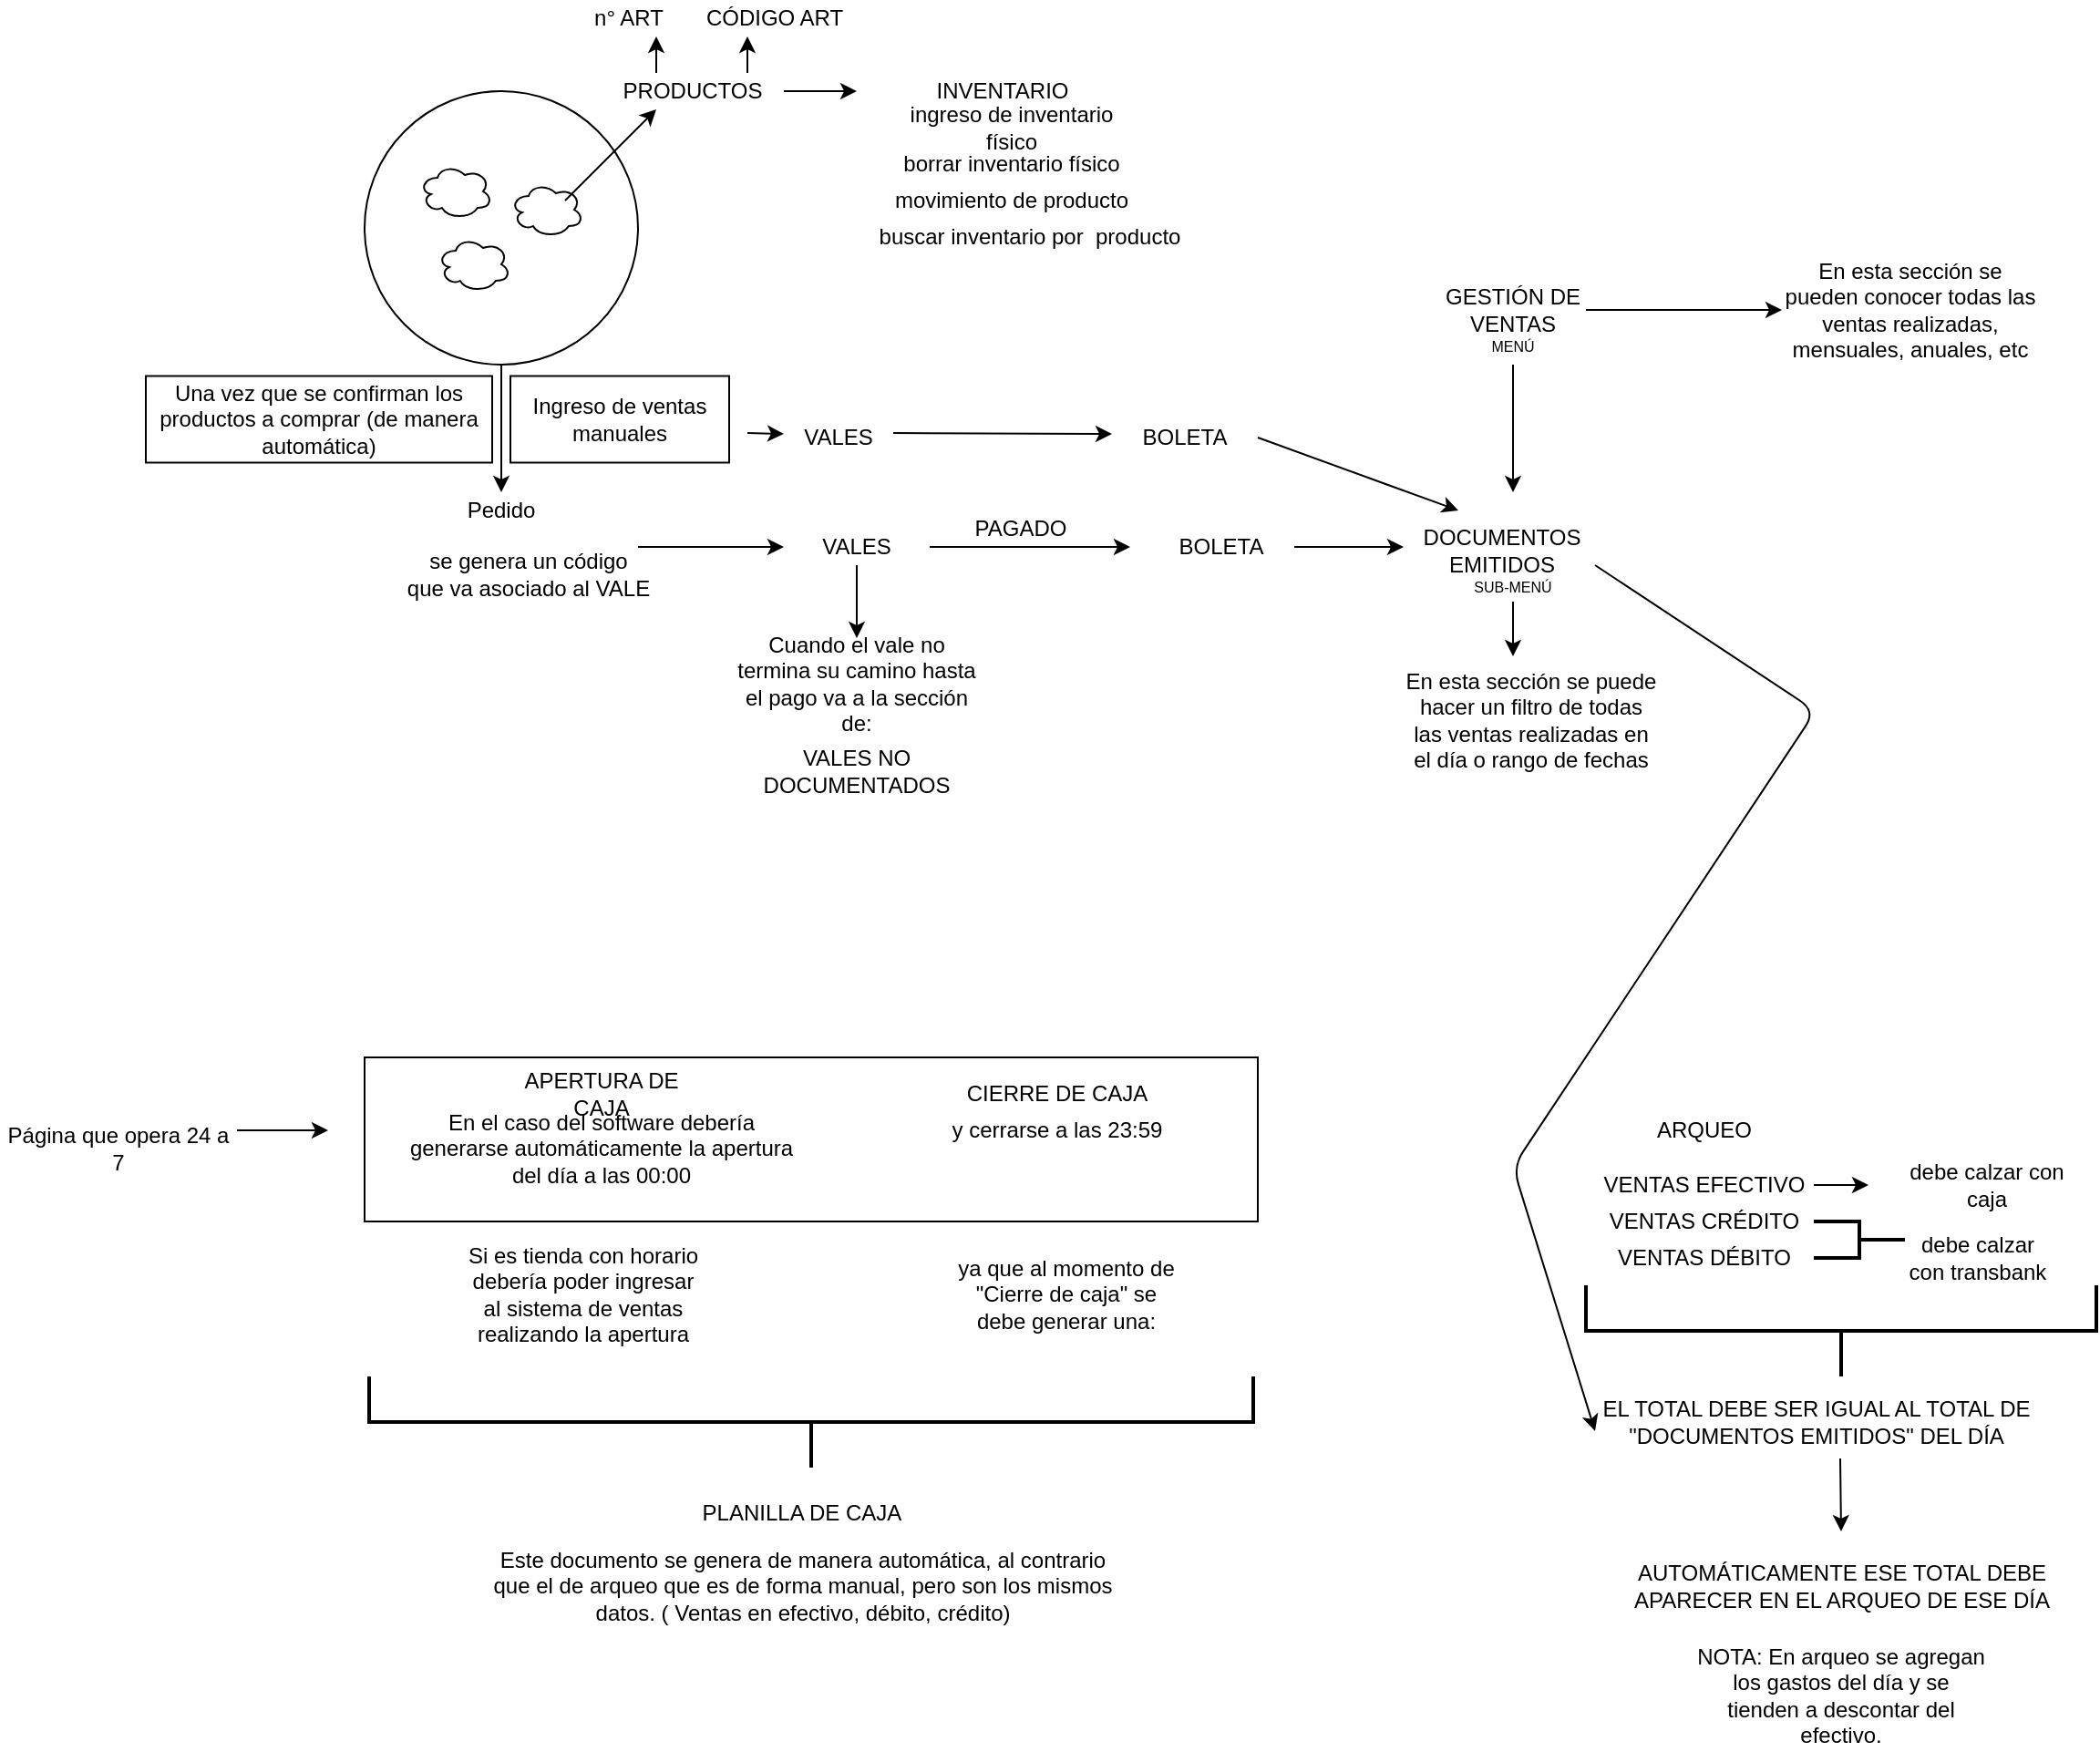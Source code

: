<mxfile version="15.0.2" type="github">
  <diagram id="-h8CS0RQun0GpcUelzVF" name="Page-1">
    <mxGraphModel dx="2138" dy="541" grid="1" gridSize="10" guides="1" tooltips="1" connect="1" arrows="1" fold="1" page="1" pageScale="1" pageWidth="1100" pageHeight="4000" math="0" shadow="0">
      <root>
        <mxCell id="0" />
        <mxCell id="1" parent="0" />
        <mxCell id="Yqb2accabi_V30I44o50-86" value="" style="rounded=0;whiteSpace=wrap;html=1;fontSize=12;" vertex="1" parent="1">
          <mxGeometry x="80" y="600" width="490" height="90" as="geometry" />
        </mxCell>
        <mxCell id="Yqb2accabi_V30I44o50-32" value="" style="rounded=0;whiteSpace=wrap;html=1;" vertex="1" parent="1">
          <mxGeometry x="-40" y="226.25" width="190" height="47.5" as="geometry" />
        </mxCell>
        <mxCell id="Yqb2accabi_V30I44o50-4" value="" style="ellipse;whiteSpace=wrap;html=1;aspect=fixed;" vertex="1" parent="1">
          <mxGeometry x="80" y="70" width="150" height="150" as="geometry" />
        </mxCell>
        <mxCell id="Yqb2accabi_V30I44o50-5" value="" style="ellipse;shape=cloud;whiteSpace=wrap;html=1;" vertex="1" parent="1">
          <mxGeometry x="110" y="110" width="40" height="30" as="geometry" />
        </mxCell>
        <mxCell id="Yqb2accabi_V30I44o50-6" value="" style="ellipse;shape=cloud;whiteSpace=wrap;html=1;" vertex="1" parent="1">
          <mxGeometry x="120" y="150" width="40" height="30" as="geometry" />
        </mxCell>
        <mxCell id="Yqb2accabi_V30I44o50-7" value="" style="ellipse;shape=cloud;whiteSpace=wrap;html=1;" vertex="1" parent="1">
          <mxGeometry x="160" y="120" width="40" height="30" as="geometry" />
        </mxCell>
        <mxCell id="Yqb2accabi_V30I44o50-8" value="" style="endArrow=classic;html=1;exitX=0.5;exitY=1;exitDx=0;exitDy=0;" edge="1" parent="1" source="Yqb2accabi_V30I44o50-4" target="Yqb2accabi_V30I44o50-9">
          <mxGeometry width="50" height="50" relative="1" as="geometry">
            <mxPoint x="500" y="300" as="sourcePoint" />
            <mxPoint x="155" y="290" as="targetPoint" />
          </mxGeometry>
        </mxCell>
        <mxCell id="Yqb2accabi_V30I44o50-9" value="Pedido" style="text;html=1;strokeColor=none;fillColor=none;align=center;verticalAlign=middle;whiteSpace=wrap;rounded=0;" vertex="1" parent="1">
          <mxGeometry x="135" y="290" width="40" height="20" as="geometry" />
        </mxCell>
        <mxCell id="Yqb2accabi_V30I44o50-10" value="Cuando el vale no termina su camino hasta el pago va a la sección de:" style="text;html=1;strokeColor=none;fillColor=none;align=center;verticalAlign=middle;whiteSpace=wrap;rounded=0;" vertex="1" parent="1">
          <mxGeometry x="280" y="380" width="140" height="30" as="geometry" />
        </mxCell>
        <mxCell id="Yqb2accabi_V30I44o50-11" value="" style="endArrow=classic;html=1;" edge="1" parent="1">
          <mxGeometry width="50" height="50" relative="1" as="geometry">
            <mxPoint x="230" y="320" as="sourcePoint" />
            <mxPoint x="310" y="320" as="targetPoint" />
          </mxGeometry>
        </mxCell>
        <mxCell id="Yqb2accabi_V30I44o50-12" value="VALES" style="text;html=1;strokeColor=none;fillColor=none;align=center;verticalAlign=middle;whiteSpace=wrap;rounded=0;" vertex="1" parent="1">
          <mxGeometry x="330" y="310" width="40" height="20" as="geometry" />
        </mxCell>
        <mxCell id="Yqb2accabi_V30I44o50-14" value="Una vez que se confirman los productos a comprar (de manera automática)" style="text;html=1;strokeColor=none;fillColor=none;align=center;verticalAlign=middle;whiteSpace=wrap;rounded=0;" vertex="1" parent="1">
          <mxGeometry x="-40" y="240" width="190" height="20" as="geometry" />
        </mxCell>
        <mxCell id="Yqb2accabi_V30I44o50-16" value="" style="endArrow=classic;html=1;" edge="1" parent="1">
          <mxGeometry width="50" height="50" relative="1" as="geometry">
            <mxPoint x="390" y="320" as="sourcePoint" />
            <mxPoint x="500" y="320" as="targetPoint" />
          </mxGeometry>
        </mxCell>
        <mxCell id="Yqb2accabi_V30I44o50-17" value="PAGADO" style="text;html=1;strokeColor=none;fillColor=none;align=center;verticalAlign=middle;whiteSpace=wrap;rounded=0;" vertex="1" parent="1">
          <mxGeometry x="420" y="300" width="40" height="20" as="geometry" />
        </mxCell>
        <mxCell id="Yqb2accabi_V30I44o50-18" value="BOLETA" style="text;html=1;strokeColor=none;fillColor=none;align=center;verticalAlign=middle;whiteSpace=wrap;rounded=0;" vertex="1" parent="1">
          <mxGeometry x="530" y="310" width="40" height="20" as="geometry" />
        </mxCell>
        <mxCell id="Yqb2accabi_V30I44o50-19" value="&lt;div&gt;se genera un código&lt;/div&gt;&lt;div&gt;que va asociado al VALE&lt;br&gt;&lt;/div&gt;" style="text;html=1;strokeColor=none;fillColor=none;align=center;verticalAlign=middle;whiteSpace=wrap;rounded=0;" vertex="1" parent="1">
          <mxGeometry x="100" y="320" width="140" height="30" as="geometry" />
        </mxCell>
        <mxCell id="Yqb2accabi_V30I44o50-20" value="" style="endArrow=classic;html=1;exitX=0.5;exitY=1;exitDx=0;exitDy=0;" edge="1" parent="1" source="Yqb2accabi_V30I44o50-12">
          <mxGeometry width="50" height="50" relative="1" as="geometry">
            <mxPoint x="280" y="380" as="sourcePoint" />
            <mxPoint x="350" y="370" as="targetPoint" />
          </mxGeometry>
        </mxCell>
        <mxCell id="Yqb2accabi_V30I44o50-21" value="VALES NO DOCUMENTADOS" style="text;html=1;strokeColor=none;fillColor=none;align=center;verticalAlign=middle;whiteSpace=wrap;rounded=0;" vertex="1" parent="1">
          <mxGeometry x="330" y="433" width="40" height="20" as="geometry" />
        </mxCell>
        <mxCell id="Yqb2accabi_V30I44o50-22" value="" style="endArrow=classic;html=1;" edge="1" parent="1">
          <mxGeometry width="50" height="50" relative="1" as="geometry">
            <mxPoint x="590" y="320" as="sourcePoint" />
            <mxPoint x="650" y="320" as="targetPoint" />
          </mxGeometry>
        </mxCell>
        <mxCell id="Yqb2accabi_V30I44o50-23" value="DOCUMENTOS EMITIDOS" style="text;html=1;strokeColor=none;fillColor=none;align=center;verticalAlign=middle;whiteSpace=wrap;rounded=0;" vertex="1" parent="1">
          <mxGeometry x="684" y="312" width="40" height="20" as="geometry" />
        </mxCell>
        <mxCell id="Yqb2accabi_V30I44o50-25" value="" style="endArrow=classic;html=1;" edge="1" parent="1">
          <mxGeometry width="50" height="50" relative="1" as="geometry">
            <mxPoint x="710" y="350" as="sourcePoint" />
            <mxPoint x="710" y="380" as="targetPoint" />
          </mxGeometry>
        </mxCell>
        <mxCell id="Yqb2accabi_V30I44o50-26" value="En esta sección se pueden conocer todas las ventas realizadas, mensuales, anuales, etc" style="text;html=1;strokeColor=none;fillColor=none;align=center;verticalAlign=middle;whiteSpace=wrap;rounded=0;" vertex="1" parent="1">
          <mxGeometry x="857.5" y="175" width="140" height="30" as="geometry" />
        </mxCell>
        <mxCell id="Yqb2accabi_V30I44o50-30" value="" style="rounded=0;whiteSpace=wrap;html=1;" vertex="1" parent="1">
          <mxGeometry x="160" y="226.25" width="120" height="47.5" as="geometry" />
        </mxCell>
        <mxCell id="Yqb2accabi_V30I44o50-27" value="Ingreso de ventas manuales" style="text;html=1;strokeColor=none;fillColor=none;align=center;verticalAlign=middle;whiteSpace=wrap;rounded=0;" vertex="1" parent="1">
          <mxGeometry x="165" y="242.5" width="110" height="15" as="geometry" />
        </mxCell>
        <mxCell id="Yqb2accabi_V30I44o50-34" value="" style="endArrow=classic;html=1;" edge="1" parent="1">
          <mxGeometry width="50" height="50" relative="1" as="geometry">
            <mxPoint x="190" y="130" as="sourcePoint" />
            <mxPoint x="240" y="80" as="targetPoint" />
          </mxGeometry>
        </mxCell>
        <mxCell id="Yqb2accabi_V30I44o50-35" value="PRODUCTOS" style="text;html=1;strokeColor=none;fillColor=none;align=center;verticalAlign=middle;whiteSpace=wrap;rounded=0;" vertex="1" parent="1">
          <mxGeometry x="240" y="60" width="40" height="20" as="geometry" />
        </mxCell>
        <mxCell id="Yqb2accabi_V30I44o50-36" value="" style="endArrow=classic;html=1;" edge="1" parent="1">
          <mxGeometry width="50" height="50" relative="1" as="geometry">
            <mxPoint x="290" y="257.5" as="sourcePoint" />
            <mxPoint x="310" y="258" as="targetPoint" />
          </mxGeometry>
        </mxCell>
        <mxCell id="Yqb2accabi_V30I44o50-37" value="VALES" style="text;html=1;strokeColor=none;fillColor=none;align=center;verticalAlign=middle;whiteSpace=wrap;rounded=0;" vertex="1" parent="1">
          <mxGeometry x="320" y="250" width="40" height="20" as="geometry" />
        </mxCell>
        <mxCell id="Yqb2accabi_V30I44o50-40" value="" style="endArrow=classic;html=1;" edge="1" parent="1">
          <mxGeometry width="50" height="50" relative="1" as="geometry">
            <mxPoint x="370" y="257.5" as="sourcePoint" />
            <mxPoint x="490" y="258" as="targetPoint" />
          </mxGeometry>
        </mxCell>
        <mxCell id="Yqb2accabi_V30I44o50-41" value="BOLETA" style="text;html=1;strokeColor=none;fillColor=none;align=center;verticalAlign=middle;whiteSpace=wrap;rounded=0;" vertex="1" parent="1">
          <mxGeometry x="510" y="250" width="40" height="20" as="geometry" />
        </mxCell>
        <mxCell id="Yqb2accabi_V30I44o50-42" value="" style="endArrow=classic;html=1;" edge="1" parent="1">
          <mxGeometry width="50" height="50" relative="1" as="geometry">
            <mxPoint x="570" y="260" as="sourcePoint" />
            <mxPoint x="680" y="300" as="targetPoint" />
          </mxGeometry>
        </mxCell>
        <mxCell id="Yqb2accabi_V30I44o50-43" value="GESTIÓN DE VENTAS" style="text;html=1;strokeColor=none;fillColor=none;align=center;verticalAlign=middle;whiteSpace=wrap;rounded=0;" vertex="1" parent="1">
          <mxGeometry x="665" y="180" width="90" height="20" as="geometry" />
        </mxCell>
        <mxCell id="Yqb2accabi_V30I44o50-44" value="En esta sección se puede hacer un filtro de todas las ventas realizadas en el día o rango de fechas" style="text;html=1;strokeColor=none;fillColor=none;align=center;verticalAlign=middle;whiteSpace=wrap;rounded=0;" vertex="1" parent="1">
          <mxGeometry x="650" y="400" width="140" height="30" as="geometry" />
        </mxCell>
        <mxCell id="Yqb2accabi_V30I44o50-45" value="" style="endArrow=classic;html=1;" edge="1" parent="1" target="Yqb2accabi_V30I44o50-26">
          <mxGeometry width="50" height="50" relative="1" as="geometry">
            <mxPoint x="750" y="190" as="sourcePoint" />
            <mxPoint x="800" y="140" as="targetPoint" />
          </mxGeometry>
        </mxCell>
        <mxCell id="Yqb2accabi_V30I44o50-46" value="" style="endArrow=classic;html=1;" edge="1" parent="1">
          <mxGeometry width="50" height="50" relative="1" as="geometry">
            <mxPoint x="710" y="220" as="sourcePoint" />
            <mxPoint x="710" y="290" as="targetPoint" />
          </mxGeometry>
        </mxCell>
        <mxCell id="Yqb2accabi_V30I44o50-47" value="MENÚ" style="text;html=1;strokeColor=none;fillColor=none;align=center;verticalAlign=middle;whiteSpace=wrap;rounded=0;fontSize=8;" vertex="1" parent="1">
          <mxGeometry x="690" y="200" width="40" height="20" as="geometry" />
        </mxCell>
        <mxCell id="Yqb2accabi_V30I44o50-48" value="SUB-MENÚ" style="text;html=1;strokeColor=none;fillColor=none;align=center;verticalAlign=middle;whiteSpace=wrap;rounded=0;fontSize=8;" vertex="1" parent="1">
          <mxGeometry x="680" y="332" width="60" height="20" as="geometry" />
        </mxCell>
        <mxCell id="Yqb2accabi_V30I44o50-49" value="" style="endArrow=classic;html=1;fontSize=8;" edge="1" parent="1">
          <mxGeometry width="50" height="50" relative="1" as="geometry">
            <mxPoint x="310" y="70" as="sourcePoint" />
            <mxPoint x="350" y="70" as="targetPoint" />
          </mxGeometry>
        </mxCell>
        <mxCell id="Yqb2accabi_V30I44o50-51" value="INVENTARIO" style="text;html=1;strokeColor=none;fillColor=none;align=center;verticalAlign=middle;whiteSpace=wrap;rounded=0;" vertex="1" parent="1">
          <mxGeometry x="410" y="60" width="40" height="20" as="geometry" />
        </mxCell>
        <mxCell id="Yqb2accabi_V30I44o50-53" value="" style="endArrow=classic;html=1;fontSize=8;" edge="1" parent="1">
          <mxGeometry width="50" height="50" relative="1" as="geometry">
            <mxPoint x="240" y="60" as="sourcePoint" />
            <mxPoint x="240" y="40" as="targetPoint" />
          </mxGeometry>
        </mxCell>
        <mxCell id="Yqb2accabi_V30I44o50-54" value="" style="endArrow=classic;html=1;fontSize=8;" edge="1" parent="1">
          <mxGeometry width="50" height="50" relative="1" as="geometry">
            <mxPoint x="290" y="60" as="sourcePoint" />
            <mxPoint x="290" y="40" as="targetPoint" />
          </mxGeometry>
        </mxCell>
        <mxCell id="Yqb2accabi_V30I44o50-56" value="n° ART" style="text;html=1;strokeColor=none;fillColor=none;align=center;verticalAlign=middle;whiteSpace=wrap;rounded=0;fontSize=12;" vertex="1" parent="1">
          <mxGeometry x="190" y="20" width="70" height="20" as="geometry" />
        </mxCell>
        <mxCell id="Yqb2accabi_V30I44o50-57" value="CÓDIGO ART" style="text;html=1;strokeColor=none;fillColor=none;align=center;verticalAlign=middle;whiteSpace=wrap;rounded=0;fontSize=12;" vertex="1" parent="1">
          <mxGeometry x="260" y="20" width="90" height="20" as="geometry" />
        </mxCell>
        <mxCell id="Yqb2accabi_V30I44o50-58" value="movimiento de producto" style="text;html=1;strokeColor=none;fillColor=none;align=center;verticalAlign=middle;whiteSpace=wrap;rounded=0;" vertex="1" parent="1">
          <mxGeometry x="365" y="120" width="140" height="20" as="geometry" />
        </mxCell>
        <mxCell id="Yqb2accabi_V30I44o50-59" value="ingreso de inventario físico" style="text;html=1;strokeColor=none;fillColor=none;align=center;verticalAlign=middle;whiteSpace=wrap;rounded=0;" vertex="1" parent="1">
          <mxGeometry x="365" y="80" width="140" height="20" as="geometry" />
        </mxCell>
        <mxCell id="Yqb2accabi_V30I44o50-60" value="borrar inventario físico" style="text;html=1;strokeColor=none;fillColor=none;align=center;verticalAlign=middle;whiteSpace=wrap;rounded=0;" vertex="1" parent="1">
          <mxGeometry x="365" y="100" width="140" height="20" as="geometry" />
        </mxCell>
        <mxCell id="Yqb2accabi_V30I44o50-61" value="buscar inventario por&amp;nbsp; producto" style="text;html=1;strokeColor=none;fillColor=none;align=center;verticalAlign=middle;whiteSpace=wrap;rounded=0;" vertex="1" parent="1">
          <mxGeometry x="350" y="140" width="190" height="20" as="geometry" />
        </mxCell>
        <mxCell id="Yqb2accabi_V30I44o50-62" value="PLANILLA DE CAJA" style="text;html=1;strokeColor=none;fillColor=none;align=center;verticalAlign=middle;whiteSpace=wrap;rounded=0;" vertex="1" parent="1">
          <mxGeometry x="260" y="840" width="120" height="20" as="geometry" />
        </mxCell>
        <mxCell id="Yqb2accabi_V30I44o50-63" value="APERTURA DE CAJA" style="text;html=1;strokeColor=none;fillColor=none;align=center;verticalAlign=middle;whiteSpace=wrap;rounded=0;" vertex="1" parent="1">
          <mxGeometry x="150" y="610" width="120" height="20" as="geometry" />
        </mxCell>
        <mxCell id="Yqb2accabi_V30I44o50-64" value="ARQUEO" style="text;html=1;strokeColor=none;fillColor=none;align=center;verticalAlign=middle;whiteSpace=wrap;rounded=0;" vertex="1" parent="1">
          <mxGeometry x="755" y="630" width="120" height="20" as="geometry" />
        </mxCell>
        <mxCell id="Yqb2accabi_V30I44o50-65" value="CIERRE DE CAJA" style="text;html=1;strokeColor=none;fillColor=none;align=center;verticalAlign=middle;whiteSpace=wrap;rounded=0;" vertex="1" parent="1">
          <mxGeometry x="400" y="610" width="120" height="20" as="geometry" />
        </mxCell>
        <mxCell id="Yqb2accabi_V30I44o50-66" value="VENTAS EFECTIVO" style="text;html=1;strokeColor=none;fillColor=none;align=center;verticalAlign=middle;whiteSpace=wrap;rounded=0;" vertex="1" parent="1">
          <mxGeometry x="755" y="660" width="120" height="20" as="geometry" />
        </mxCell>
        <mxCell id="Yqb2accabi_V30I44o50-67" value="VENTAS CRÉDITO" style="text;html=1;strokeColor=none;fillColor=none;align=center;verticalAlign=middle;whiteSpace=wrap;rounded=0;" vertex="1" parent="1">
          <mxGeometry x="755" y="680" width="120" height="20" as="geometry" />
        </mxCell>
        <mxCell id="Yqb2accabi_V30I44o50-68" value="VENTAS DÉBITO" style="text;html=1;strokeColor=none;fillColor=none;align=center;verticalAlign=middle;whiteSpace=wrap;rounded=0;" vertex="1" parent="1">
          <mxGeometry x="755" y="700" width="120" height="20" as="geometry" />
        </mxCell>
        <mxCell id="Yqb2accabi_V30I44o50-71" value="" style="strokeWidth=2;html=1;shape=mxgraph.flowchart.annotation_2;align=left;labelPosition=right;pointerEvents=1;fontSize=12;rotation=-90;" vertex="1" parent="1">
          <mxGeometry x="865" y="610" width="50" height="280" as="geometry" />
        </mxCell>
        <mxCell id="Yqb2accabi_V30I44o50-72" value="" style="strokeWidth=2;html=1;shape=mxgraph.flowchart.annotation_2;align=left;labelPosition=right;pointerEvents=1;fontSize=12;rotation=-180;" vertex="1" parent="1">
          <mxGeometry x="875" y="690" width="50" height="20" as="geometry" />
        </mxCell>
        <mxCell id="Yqb2accabi_V30I44o50-73" value="debe calzar con caja" style="text;html=1;strokeColor=none;fillColor=none;align=center;verticalAlign=middle;whiteSpace=wrap;rounded=0;fontSize=12;" vertex="1" parent="1">
          <mxGeometry x="915" y="660" width="110" height="20" as="geometry" />
        </mxCell>
        <mxCell id="Yqb2accabi_V30I44o50-76" value="" style="endArrow=classic;html=1;fontSize=12;" edge="1" parent="1">
          <mxGeometry width="50" height="50" relative="1" as="geometry">
            <mxPoint x="875" y="670" as="sourcePoint" />
            <mxPoint x="905" y="670" as="targetPoint" />
          </mxGeometry>
        </mxCell>
        <mxCell id="Yqb2accabi_V30I44o50-77" value="debe calzar con transbank" style="text;html=1;strokeColor=none;fillColor=none;align=center;verticalAlign=middle;whiteSpace=wrap;rounded=0;fontSize=12;" vertex="1" parent="1">
          <mxGeometry x="925" y="700" width="80" height="20" as="geometry" />
        </mxCell>
        <mxCell id="Yqb2accabi_V30I44o50-79" value="EL TOTAL DEBE SER IGUAL AL TOTAL DE &quot;DOCUMENTOS EMITIDOS&quot; DEL DÍA" style="text;html=1;strokeColor=none;fillColor=none;align=center;verticalAlign=middle;whiteSpace=wrap;rounded=0;" vertex="1" parent="1">
          <mxGeometry x="755" y="790" width="242.5" height="20" as="geometry" />
        </mxCell>
        <mxCell id="Yqb2accabi_V30I44o50-81" value="" style="endArrow=classic;html=1;fontSize=12;" edge="1" parent="1">
          <mxGeometry width="50" height="50" relative="1" as="geometry">
            <mxPoint x="889.5" y="820" as="sourcePoint" />
            <mxPoint x="890" y="860" as="targetPoint" />
          </mxGeometry>
        </mxCell>
        <mxCell id="Yqb2accabi_V30I44o50-82" value="AUTOMÁTICAMENTE ESE TOTAL DEBE APARECER EN EL ARQUEO DE ESE DÍA" style="text;html=1;strokeColor=none;fillColor=none;align=center;verticalAlign=middle;whiteSpace=wrap;rounded=0;" vertex="1" parent="1">
          <mxGeometry x="768.75" y="880" width="242.5" height="20" as="geometry" />
        </mxCell>
        <mxCell id="Yqb2accabi_V30I44o50-83" value="En el caso del software debería generarse automáticamente la apertura del día a las 00:00" style="text;html=1;strokeColor=none;fillColor=none;align=center;verticalAlign=middle;whiteSpace=wrap;rounded=0;fontSize=12;" vertex="1" parent="1">
          <mxGeometry x="100" y="640" width="220" height="20" as="geometry" />
        </mxCell>
        <mxCell id="Yqb2accabi_V30I44o50-84" value="y cerrarse a las 23:59" style="text;html=1;strokeColor=none;fillColor=none;align=center;verticalAlign=middle;whiteSpace=wrap;rounded=0;fontSize=12;" vertex="1" parent="1">
          <mxGeometry x="350" y="630" width="220" height="20" as="geometry" />
        </mxCell>
        <mxCell id="Yqb2accabi_V30I44o50-85" value="Si es tienda con horario debería poder ingresar al sistema de ventas realizando la apertura" style="text;html=1;strokeColor=none;fillColor=none;align=center;verticalAlign=middle;whiteSpace=wrap;rounded=0;fontSize=12;" vertex="1" parent="1">
          <mxGeometry x="135" y="720" width="130" height="20" as="geometry" />
        </mxCell>
        <mxCell id="Yqb2accabi_V30I44o50-87" value="" style="endArrow=classic;html=1;fontSize=12;" edge="1" parent="1">
          <mxGeometry width="50" height="50" relative="1" as="geometry">
            <mxPoint x="10" y="640" as="sourcePoint" />
            <mxPoint x="60" y="640" as="targetPoint" />
          </mxGeometry>
        </mxCell>
        <mxCell id="Yqb2accabi_V30I44o50-88" value="Página que opera 24 a 7" style="text;html=1;strokeColor=none;fillColor=none;align=center;verticalAlign=middle;whiteSpace=wrap;rounded=0;fontSize=12;" vertex="1" parent="1">
          <mxGeometry x="-120" y="640" width="130" height="20" as="geometry" />
        </mxCell>
        <mxCell id="Yqb2accabi_V30I44o50-89" value="ya que al momento de &quot;Cierre de caja&quot; se debe generar una:" style="text;html=1;strokeColor=none;fillColor=none;align=center;verticalAlign=middle;whiteSpace=wrap;rounded=0;fontSize=12;" vertex="1" parent="1">
          <mxGeometry x="400" y="720" width="130" height="20" as="geometry" />
        </mxCell>
        <mxCell id="Yqb2accabi_V30I44o50-92" value="" style="strokeWidth=2;html=1;shape=mxgraph.flowchart.annotation_2;align=left;labelPosition=right;pointerEvents=1;fontSize=12;rotation=-90;" vertex="1" parent="1">
          <mxGeometry x="300" y="557.5" width="50" height="485" as="geometry" />
        </mxCell>
        <mxCell id="Yqb2accabi_V30I44o50-93" value="Este documento se genera de manera automática, al contrario que el de arqueo que es de forma manual, pero son los mismos datos. ( Ventas en efectivo, débito, crédito)" style="text;html=1;strokeColor=none;fillColor=none;align=center;verticalAlign=middle;whiteSpace=wrap;rounded=0;fontSize=12;" vertex="1" parent="1">
          <mxGeometry x="147.5" y="880" width="345" height="20" as="geometry" />
        </mxCell>
        <mxCell id="Yqb2accabi_V30I44o50-97" value="" style="endArrow=classic;html=1;fontSize=12;entryX=0;entryY=0.75;entryDx=0;entryDy=0;" edge="1" parent="1" target="Yqb2accabi_V30I44o50-79">
          <mxGeometry width="50" height="50" relative="1" as="geometry">
            <mxPoint x="755" y="330" as="sourcePoint" />
            <mxPoint x="720" y="760" as="targetPoint" />
            <Array as="points">
              <mxPoint x="876" y="410" />
              <mxPoint x="710" y="660" />
            </Array>
          </mxGeometry>
        </mxCell>
        <mxCell id="Yqb2accabi_V30I44o50-100" value="NOTA: En arqueo se agregan los gastos del día y se tienden a descontar del efectivo." style="text;html=1;strokeColor=none;fillColor=none;align=center;verticalAlign=middle;whiteSpace=wrap;rounded=0;fontSize=12;" vertex="1" parent="1">
          <mxGeometry x="810" y="920" width="160" height="60" as="geometry" />
        </mxCell>
      </root>
    </mxGraphModel>
  </diagram>
</mxfile>

